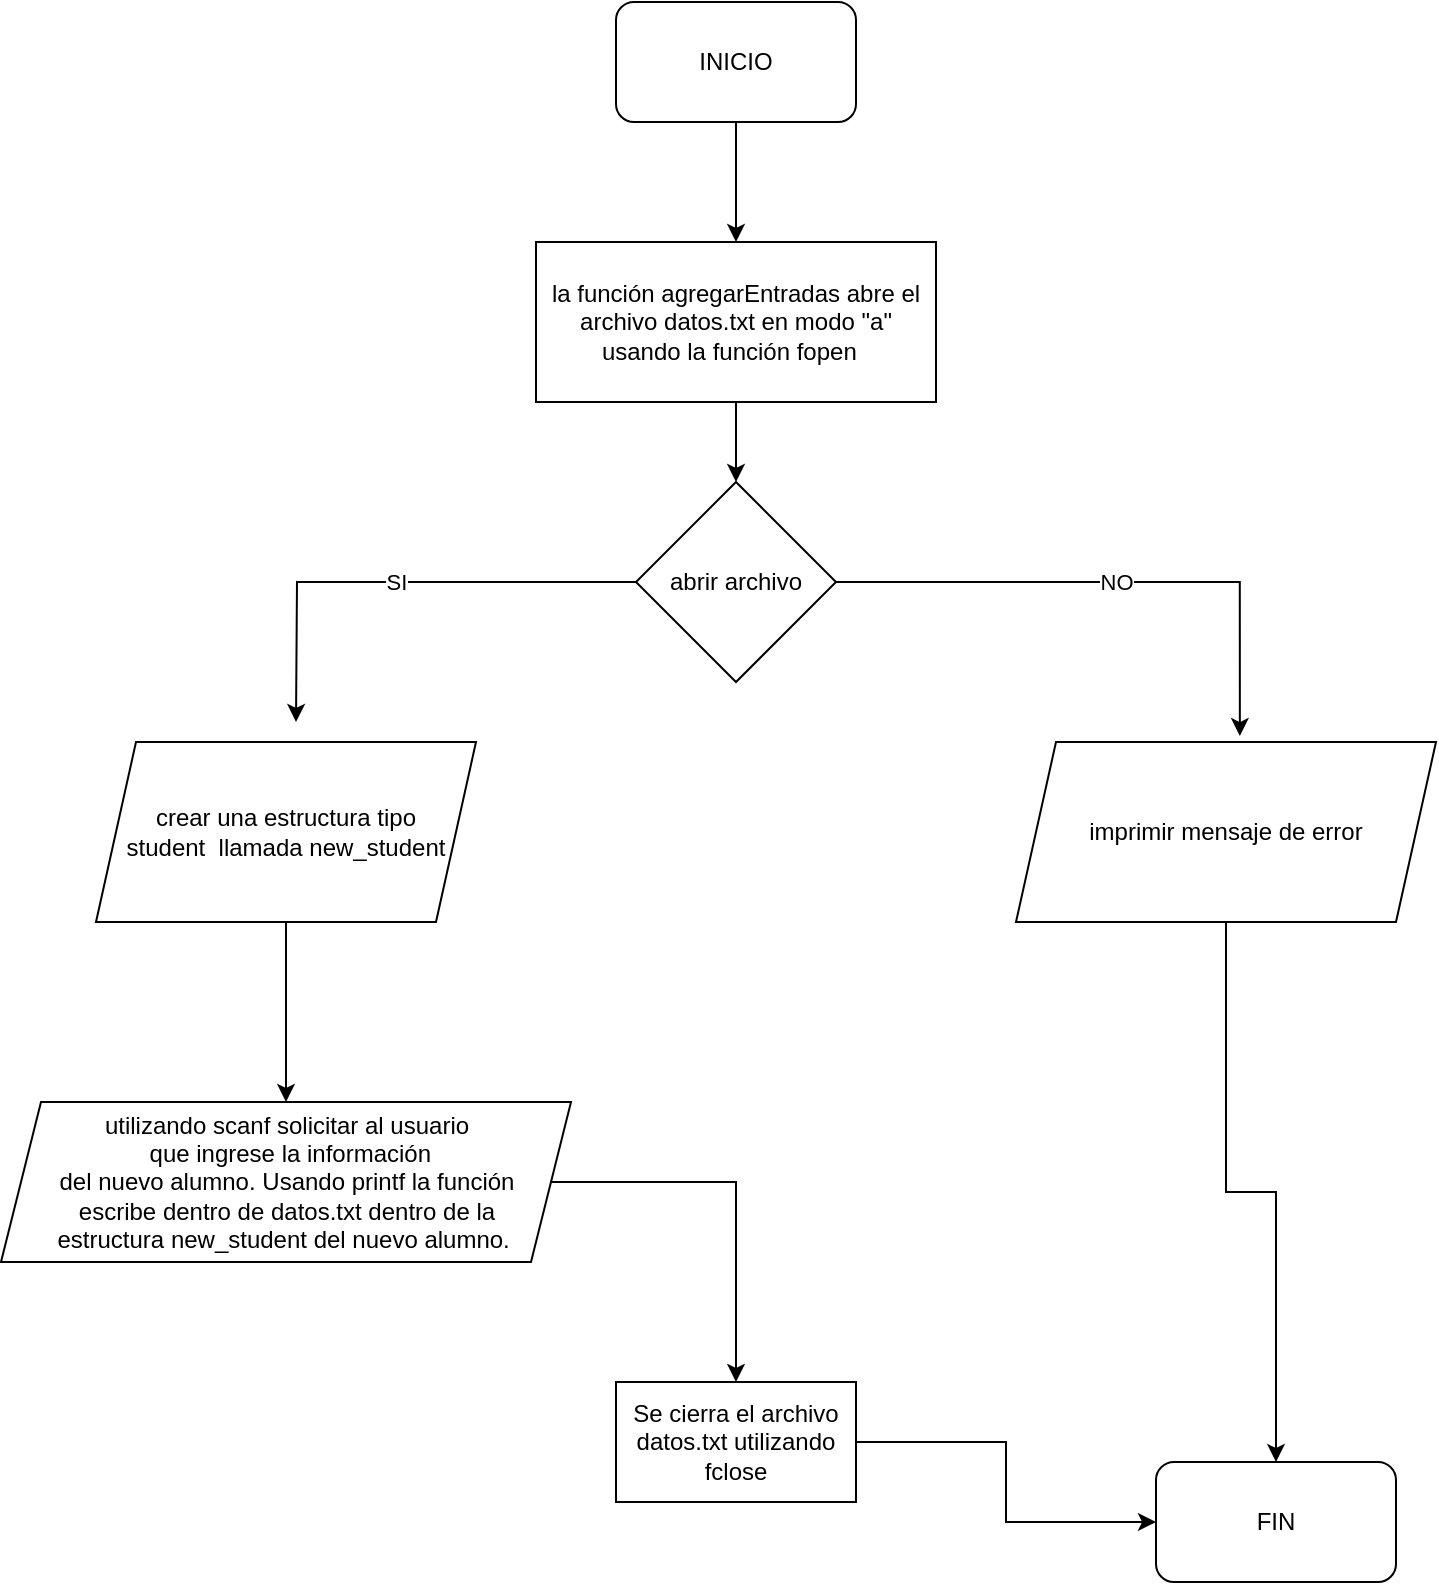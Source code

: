 <mxfile version="20.8.10" type="device"><diagram name="Página-1" id="Tq1rH8ZtXFj2bfNh02BU"><mxGraphModel dx="1290" dy="732" grid="1" gridSize="10" guides="1" tooltips="1" connect="1" arrows="1" fold="1" page="1" pageScale="1" pageWidth="827" pageHeight="1169" math="0" shadow="0"><root><mxCell id="0"/><mxCell id="1" parent="0"/><mxCell id="OUTrG-SHf2m8zxjG1o9T-12" value="" style="edgeStyle=orthogonalEdgeStyle;rounded=0;orthogonalLoop=1;jettySize=auto;html=1;" edge="1" parent="1" source="OUTrG-SHf2m8zxjG1o9T-1" target="OUTrG-SHf2m8zxjG1o9T-2"><mxGeometry relative="1" as="geometry"/></mxCell><mxCell id="OUTrG-SHf2m8zxjG1o9T-1" value="&lt;font style=&quot;vertical-align: inherit;&quot;&gt;&lt;font style=&quot;vertical-align: inherit;&quot;&gt;INICIO&lt;/font&gt;&lt;/font&gt;" style="rounded=1;whiteSpace=wrap;html=1;" vertex="1" parent="1"><mxGeometry x="340" y="50" width="120" height="60" as="geometry"/></mxCell><mxCell id="OUTrG-SHf2m8zxjG1o9T-13" value="" style="edgeStyle=orthogonalEdgeStyle;rounded=0;orthogonalLoop=1;jettySize=auto;html=1;" edge="1" parent="1" source="OUTrG-SHf2m8zxjG1o9T-2" target="OUTrG-SHf2m8zxjG1o9T-6"><mxGeometry relative="1" as="geometry"/></mxCell><mxCell id="OUTrG-SHf2m8zxjG1o9T-2" value="&lt;font style=&quot;vertical-align: inherit;&quot;&gt;&lt;font style=&quot;vertical-align: inherit;&quot;&gt;&lt;font style=&quot;vertical-align: inherit;&quot;&gt;&lt;font style=&quot;vertical-align: inherit;&quot;&gt;la función agregarEntradas abre el archivo datos.txt en modo &quot;a&quot; usando la función fopen&amp;nbsp;&amp;nbsp;&lt;/font&gt;&lt;/font&gt;&lt;/font&gt;&lt;/font&gt;" style="rounded=0;whiteSpace=wrap;html=1;" vertex="1" parent="1"><mxGeometry x="300" y="170" width="200" height="80" as="geometry"/></mxCell><mxCell id="OUTrG-SHf2m8zxjG1o9T-24" value="" style="edgeStyle=orthogonalEdgeStyle;rounded=0;orthogonalLoop=1;jettySize=auto;html=1;entryX=0.5;entryY=0;entryDx=0;entryDy=0;" edge="1" parent="1" source="OUTrG-SHf2m8zxjG1o9T-3" target="OUTrG-SHf2m8zxjG1o9T-20"><mxGeometry relative="1" as="geometry"><mxPoint x="645" y="610" as="targetPoint"/></mxGeometry></mxCell><mxCell id="OUTrG-SHf2m8zxjG1o9T-3" value="imprimir mensaje de error" style="shape=parallelogram;perimeter=parallelogramPerimeter;whiteSpace=wrap;html=1;fixedSize=1;" vertex="1" parent="1"><mxGeometry x="540" y="420" width="210" height="90" as="geometry"/></mxCell><mxCell id="OUTrG-SHf2m8zxjG1o9T-9" value="SI" style="edgeStyle=orthogonalEdgeStyle;rounded=0;orthogonalLoop=1;jettySize=auto;html=1;" edge="1" parent="1" source="OUTrG-SHf2m8zxjG1o9T-6"><mxGeometry relative="1" as="geometry"><mxPoint x="180" y="410" as="targetPoint"/></mxGeometry></mxCell><mxCell id="OUTrG-SHf2m8zxjG1o9T-11" value="NO" style="edgeStyle=orthogonalEdgeStyle;rounded=0;orthogonalLoop=1;jettySize=auto;html=1;entryX=0.533;entryY=-0.033;entryDx=0;entryDy=0;entryPerimeter=0;" edge="1" parent="1" source="OUTrG-SHf2m8zxjG1o9T-6" target="OUTrG-SHf2m8zxjG1o9T-3"><mxGeometry relative="1" as="geometry"><mxPoint x="540" y="330" as="targetPoint"/></mxGeometry></mxCell><mxCell id="OUTrG-SHf2m8zxjG1o9T-6" value="abrir archivo" style="rhombus;whiteSpace=wrap;html=1;" vertex="1" parent="1"><mxGeometry x="350" y="290" width="100" height="100" as="geometry"/></mxCell><mxCell id="OUTrG-SHf2m8zxjG1o9T-15" value="" style="edgeStyle=orthogonalEdgeStyle;rounded=0;orthogonalLoop=1;jettySize=auto;html=1;" edge="1" parent="1" source="OUTrG-SHf2m8zxjG1o9T-7" target="OUTrG-SHf2m8zxjG1o9T-14"><mxGeometry relative="1" as="geometry"/></mxCell><mxCell id="OUTrG-SHf2m8zxjG1o9T-7" value="crear una estructura tipo &lt;br&gt;student&amp;nbsp; llamada new_student" style="shape=parallelogram;perimeter=parallelogramPerimeter;whiteSpace=wrap;html=1;fixedSize=1;" vertex="1" parent="1"><mxGeometry x="80" y="420" width="190" height="90" as="geometry"/></mxCell><mxCell id="OUTrG-SHf2m8zxjG1o9T-19" value="" style="edgeStyle=orthogonalEdgeStyle;rounded=0;orthogonalLoop=1;jettySize=auto;html=1;" edge="1" parent="1" source="OUTrG-SHf2m8zxjG1o9T-14" target="OUTrG-SHf2m8zxjG1o9T-17"><mxGeometry relative="1" as="geometry"><mxPoint x="175" y="745" as="targetPoint"/></mxGeometry></mxCell><mxCell id="OUTrG-SHf2m8zxjG1o9T-14" value="utilizando scanf solicitar al usuario&lt;br&gt;&amp;nbsp;que ingrese la información &lt;br&gt;del nuevo alumno. Usando printf la función&lt;br&gt;escribe dentro de datos.txt dentro de la &lt;br&gt;estructura&amp;nbsp;new_student del nuevo alumno.&amp;nbsp;" style="shape=parallelogram;perimeter=parallelogramPerimeter;whiteSpace=wrap;html=1;fixedSize=1;" vertex="1" parent="1"><mxGeometry x="32.5" y="600" width="285" height="80" as="geometry"/></mxCell><mxCell id="OUTrG-SHf2m8zxjG1o9T-22" value="" style="edgeStyle=orthogonalEdgeStyle;rounded=0;orthogonalLoop=1;jettySize=auto;html=1;entryX=0;entryY=0.5;entryDx=0;entryDy=0;" edge="1" parent="1" source="OUTrG-SHf2m8zxjG1o9T-17" target="OUTrG-SHf2m8zxjG1o9T-20"><mxGeometry relative="1" as="geometry"><mxPoint x="650" y="690" as="targetPoint"/></mxGeometry></mxCell><mxCell id="OUTrG-SHf2m8zxjG1o9T-17" value="Se cierra el archivo datos.txt utilizando fclose" style="rounded=0;whiteSpace=wrap;html=1;" vertex="1" parent="1"><mxGeometry x="340" y="740" width="120" height="60" as="geometry"/></mxCell><mxCell id="OUTrG-SHf2m8zxjG1o9T-20" value="&lt;font style=&quot;vertical-align: inherit;&quot;&gt;&lt;font style=&quot;vertical-align: inherit;&quot;&gt;FIN&lt;/font&gt;&lt;/font&gt;" style="rounded=1;whiteSpace=wrap;html=1;" vertex="1" parent="1"><mxGeometry x="610" y="780" width="120" height="60" as="geometry"/></mxCell></root></mxGraphModel></diagram></mxfile>